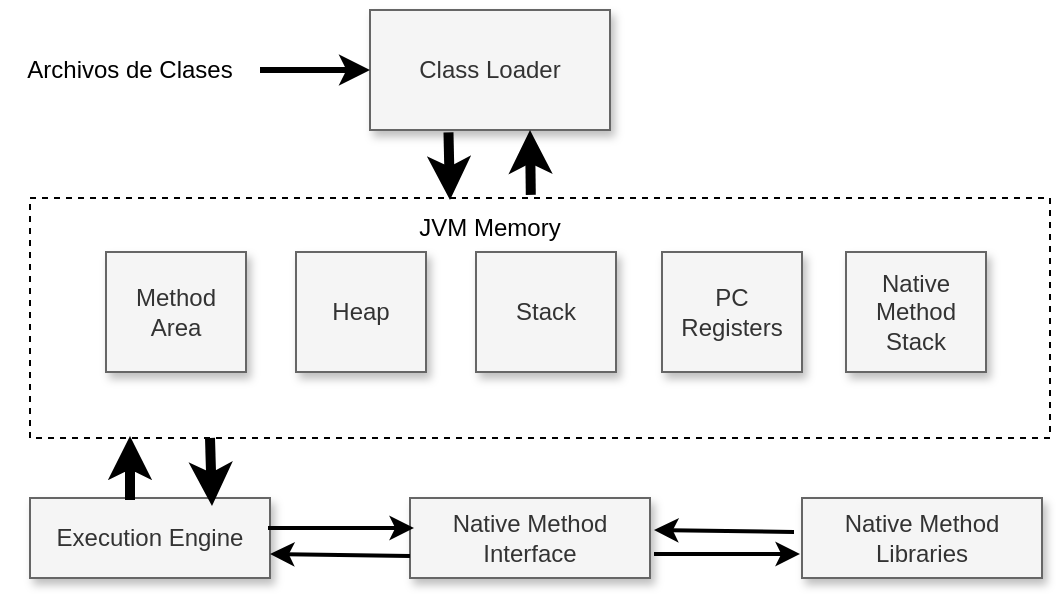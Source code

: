 <mxfile version="24.7.5">
  <diagram name="Page-1" id="Nd26QgaI1ZVaDjxUP3vX">
    <mxGraphModel dx="841" dy="599" grid="1" gridSize="10" guides="1" tooltips="1" connect="1" arrows="1" fold="1" page="1" pageScale="1" pageWidth="850" pageHeight="1100" math="0" shadow="0">
      <root>
        <mxCell id="0" />
        <mxCell id="1" parent="0" />
        <mxCell id="aH8Q2QlmR982SLVBIDKD-9" value="" style="rounded=0;whiteSpace=wrap;html=1;fillColor=none;dashed=1;" vertex="1" parent="1">
          <mxGeometry x="150" y="174" width="510" height="120" as="geometry" />
        </mxCell>
        <mxCell id="aH8Q2QlmR982SLVBIDKD-1" value="Class Loader" style="rounded=0;whiteSpace=wrap;html=1;fillColor=#f5f5f5;fontColor=#333333;strokeColor=#666666;shadow=1;" vertex="1" parent="1">
          <mxGeometry x="320" y="80" width="120" height="60" as="geometry" />
        </mxCell>
        <mxCell id="aH8Q2QlmR982SLVBIDKD-3" style="edgeStyle=orthogonalEdgeStyle;rounded=0;orthogonalLoop=1;jettySize=auto;html=1;entryX=0;entryY=0.5;entryDx=0;entryDy=0;strokeWidth=3;" edge="1" parent="1" source="aH8Q2QlmR982SLVBIDKD-2" target="aH8Q2QlmR982SLVBIDKD-1">
          <mxGeometry relative="1" as="geometry" />
        </mxCell>
        <mxCell id="aH8Q2QlmR982SLVBIDKD-2" value="Archivos de Clases" style="text;html=1;align=center;verticalAlign=middle;whiteSpace=wrap;rounded=0;" vertex="1" parent="1">
          <mxGeometry x="135" y="95" width="130" height="30" as="geometry" />
        </mxCell>
        <mxCell id="aH8Q2QlmR982SLVBIDKD-4" value="Heap" style="rounded=0;whiteSpace=wrap;html=1;fillColor=#f5f5f5;fontColor=#333333;strokeColor=#666666;shadow=1;" vertex="1" parent="1">
          <mxGeometry x="283" y="201" width="65" height="60" as="geometry" />
        </mxCell>
        <mxCell id="aH8Q2QlmR982SLVBIDKD-5" value="Method Area" style="rounded=0;whiteSpace=wrap;html=1;fillColor=#f5f5f5;fontColor=#333333;strokeColor=#666666;shadow=1;" vertex="1" parent="1">
          <mxGeometry x="188" y="201" width="70" height="60" as="geometry" />
        </mxCell>
        <mxCell id="aH8Q2QlmR982SLVBIDKD-6" value="Stack" style="rounded=0;whiteSpace=wrap;html=1;fillColor=#f5f5f5;fontColor=#333333;strokeColor=#666666;shadow=1;" vertex="1" parent="1">
          <mxGeometry x="373" y="201" width="70" height="60" as="geometry" />
        </mxCell>
        <mxCell id="aH8Q2QlmR982SLVBIDKD-7" value="PC Registers" style="rounded=0;whiteSpace=wrap;html=1;fillColor=#f5f5f5;fontColor=#333333;strokeColor=#666666;shadow=1;" vertex="1" parent="1">
          <mxGeometry x="466" y="201" width="70" height="60" as="geometry" />
        </mxCell>
        <mxCell id="aH8Q2QlmR982SLVBIDKD-8" value="Native Method Stack" style="rounded=0;whiteSpace=wrap;html=1;fillColor=#f5f5f5;fontColor=#333333;strokeColor=#666666;shadow=1;" vertex="1" parent="1">
          <mxGeometry x="558" y="201" width="70" height="60" as="geometry" />
        </mxCell>
        <mxCell id="aH8Q2QlmR982SLVBIDKD-10" value="JVM Memory" style="text;html=1;align=center;verticalAlign=middle;whiteSpace=wrap;rounded=0;" vertex="1" parent="1">
          <mxGeometry x="330" y="174" width="100" height="30" as="geometry" />
        </mxCell>
        <mxCell id="aH8Q2QlmR982SLVBIDKD-11" value="" style="endArrow=classic;html=1;rounded=0;strokeWidth=5;exitX=0.327;exitY=1.02;exitDx=0;exitDy=0;exitPerimeter=0;" edge="1" parent="1" source="aH8Q2QlmR982SLVBIDKD-1">
          <mxGeometry width="50" height="50" relative="1" as="geometry">
            <mxPoint x="360" y="135" as="sourcePoint" />
            <mxPoint x="360" y="175" as="targetPoint" />
          </mxGeometry>
        </mxCell>
        <mxCell id="aH8Q2QlmR982SLVBIDKD-12" value="" style="endArrow=classic;html=1;rounded=0;strokeWidth=5;exitX=0.704;exitY=-0.053;exitDx=0;exitDy=0;exitPerimeter=0;" edge="1" parent="1" source="aH8Q2QlmR982SLVBIDKD-10">
          <mxGeometry width="50" height="50" relative="1" as="geometry">
            <mxPoint x="400" y="182" as="sourcePoint" />
            <mxPoint x="400" y="140" as="targetPoint" />
          </mxGeometry>
        </mxCell>
        <mxCell id="aH8Q2QlmR982SLVBIDKD-13" value="Execution Engine" style="rounded=0;whiteSpace=wrap;html=1;fillColor=#f5f5f5;fontColor=#333333;strokeColor=#666666;shadow=1;" vertex="1" parent="1">
          <mxGeometry x="150" y="324" width="120" height="40" as="geometry" />
        </mxCell>
        <mxCell id="aH8Q2QlmR982SLVBIDKD-14" value="Native Method Interfac&lt;span style=&quot;color: rgba(0, 0, 0, 0); font-family: monospace; font-size: 0px; text-align: start; text-wrap: nowrap;&quot;&gt;%3CmxGraphModel%3E%3Croot%3E%3CmxCell%20id%3D%220%22%2F%3E%3CmxCell%20id%3D%221%22%20parent%3D%220%22%2F%3E%3CmxCell%20id%3D%222%22%20value%3D%22Execution%20Engine%22%20style%3D%22rounded%3D0%3BwhiteSpace%3Dwrap%3Bhtml%3D1%3BfillColor%3D%23f5f5f5%3BfontColor%3D%23333333%3BstrokeColor%3D%23666666%3Bshadow%3D1%3B%22%20vertex%3D%221%22%20parent%3D%221%22%3E%3CmxGeometry%20x%3D%22170%22%20y%3D%22320%22%20width%3D%22120%22%20height%3D%2240%22%20as%3D%22geometry%22%2F%3E%3C%2FmxCell%3E%3C%2Froot%3E%3C%2FmxGraphModel%3E&lt;/span&gt;&lt;span style=&quot;color: rgba(0, 0, 0, 0); font-family: monospace; font-size: 0px; text-align: start; text-wrap: nowrap;&quot;&gt;%3CmxGraphModel%3E%3Croot%3E%3CmxCell%20id%3D%220%22%2F%3E%3CmxCell%20id%3D%221%22%20parent%3D%220%22%2F%3E%3CmxCell%20id%3D%222%22%20value%3D%22Execution%20Engine%22%20style%3D%22rounded%3D0%3BwhiteSpace%3Dwrap%3Bhtml%3D1%3BfillColor%3D%23f5f5f5%3BfontColor%3D%23333333%3BstrokeColor%3D%23666666%3Bshadow%3D1%3B%22%20vertex%3D%221%22%20parent%3D%221%22%3E%3CmxGeometry%20x%3D%22170%22%20y%3D%22320%22%20width%3D%22120%22%20height%3D%2240%22%20as%3D%22geometry%22%2F%3E%3C%2FmxCell%3E%3C%2Froot%3E%3C%2FmxGraphModel%3E&lt;/span&gt;e" style="rounded=0;whiteSpace=wrap;html=1;fillColor=#f5f5f5;fontColor=#333333;strokeColor=#666666;shadow=1;align=center;" vertex="1" parent="1">
          <mxGeometry x="340" y="324" width="120" height="40" as="geometry" />
        </mxCell>
        <mxCell id="aH8Q2QlmR982SLVBIDKD-15" value="Native Method Libraries&lt;span style=&quot;color: rgba(0, 0, 0, 0); font-family: monospace; font-size: 0px; text-align: start; text-wrap: nowrap;&quot;&gt;%3E%3Croot%3E%3CmxCell%20id%3D%220%22%2F%3E%3CmxCell%20id%3D%221%22%20parent%3D%220%22%2F%3E%3CmxCell%20id%3D%222%22%20value%3D%22Execution%20Engine%22%20style%3D%22rounded%3D0%3BwhiteSpace%3Dwrap%3Bhtml%3D1%3BfillColor%3D%23f5f5f5%3BfontColor%3D%23333333%3BstrokeColor%3D%23666666%3Bshadow%3D1%3B%22%20vertex%3D%221%22%20parent%3D%221%22%3E%3CmxGeometry%20x%3D%22170%22%20y%3D%22320%22%20width%3D%22120%22%20height%3D%2240%22%20as%3D%22geometry%22%2F%3E%3C%2FmxCell%3E%3C%2Froot%3E%3C%2FmxGraphModel%3E&lt;/span&gt;&lt;span style=&quot;color: rgba(0, 0, 0, 0); font-family: monospace; font-size: 0px; text-align: start; text-wrap: nowrap;&quot;&gt;%3CmxGraphModel%3E%3Croot%3E%3CmxCell%20id%3D%220%22%2F%3E%3CmxCell%20id%3D%221%22%20parent%3D%220%22%2F%3E%3CmxCell%20id%3D%222%22%20value%3D%22Execution%20Engine%22%20style%3D%22rounded%3D0%3BwhiteSpace%3Dwrap%3Bhtml%3D1%3BfillColor%3D%23f5f5f5%3BfontColor%3D%23333333%3BstrokeColor%3D%23666666%3Bshadow%3D1%3B%22%20vertex%3D%221%22%20parent%3D%221%22%3E%3CmxGeometry%20x%3D%22170%22%20y%3D%22320%22%20width%3D%22120%22%20height%3D%2240%22%20as%3D%22geometry%22%2F%3E%3C%2FmxCell%3E%3C%2Froot%3E%3C%2FmxGraphModel%3Es&lt;/span&gt;" style="rounded=0;whiteSpace=wrap;html=1;fillColor=#f5f5f5;fontColor=#333333;strokeColor=#666666;shadow=1;align=center;" vertex="1" parent="1">
          <mxGeometry x="536" y="324" width="120" height="40" as="geometry" />
        </mxCell>
        <mxCell id="aH8Q2QlmR982SLVBIDKD-17" value="" style="endArrow=classic;html=1;rounded=0;strokeWidth=5;exitX=0.327;exitY=1.02;exitDx=0;exitDy=0;exitPerimeter=0;" edge="1" parent="1">
          <mxGeometry width="50" height="50" relative="1" as="geometry">
            <mxPoint x="240" y="294" as="sourcePoint" />
            <mxPoint x="241" y="328" as="targetPoint" />
          </mxGeometry>
        </mxCell>
        <mxCell id="aH8Q2QlmR982SLVBIDKD-18" value="" style="endArrow=classic;html=1;rounded=0;strokeWidth=5;exitX=0.704;exitY=-0.053;exitDx=0;exitDy=0;exitPerimeter=0;" edge="1" parent="1">
          <mxGeometry width="50" height="50" relative="1" as="geometry">
            <mxPoint x="200" y="325" as="sourcePoint" />
            <mxPoint x="200" y="293" as="targetPoint" />
          </mxGeometry>
        </mxCell>
        <mxCell id="aH8Q2QlmR982SLVBIDKD-19" value="" style="endArrow=classic;html=1;rounded=0;strokeWidth=2;" edge="1" parent="1">
          <mxGeometry width="50" height="50" relative="1" as="geometry">
            <mxPoint x="269" y="339" as="sourcePoint" />
            <mxPoint x="342" y="339" as="targetPoint" />
          </mxGeometry>
        </mxCell>
        <mxCell id="aH8Q2QlmR982SLVBIDKD-20" value="" style="endArrow=classic;html=1;rounded=0;strokeWidth=2;" edge="1" parent="1">
          <mxGeometry width="50" height="50" relative="1" as="geometry">
            <mxPoint x="340" y="353" as="sourcePoint" />
            <mxPoint x="270" y="352" as="targetPoint" />
          </mxGeometry>
        </mxCell>
        <mxCell id="aH8Q2QlmR982SLVBIDKD-22" value="" style="endArrow=classic;html=1;rounded=0;strokeWidth=2;" edge="1" parent="1">
          <mxGeometry width="50" height="50" relative="1" as="geometry">
            <mxPoint x="462" y="352" as="sourcePoint" />
            <mxPoint x="535" y="352" as="targetPoint" />
          </mxGeometry>
        </mxCell>
        <mxCell id="aH8Q2QlmR982SLVBIDKD-23" value="" style="endArrow=classic;html=1;rounded=0;strokeWidth=2;" edge="1" parent="1">
          <mxGeometry width="50" height="50" relative="1" as="geometry">
            <mxPoint x="532" y="341" as="sourcePoint" />
            <mxPoint x="462" y="340" as="targetPoint" />
          </mxGeometry>
        </mxCell>
      </root>
    </mxGraphModel>
  </diagram>
</mxfile>
